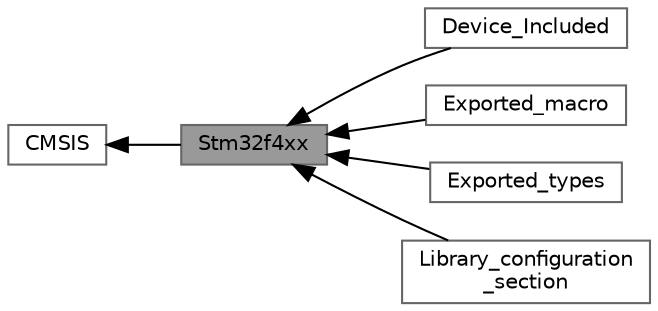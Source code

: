 digraph "Stm32f4xx"
{
 // LATEX_PDF_SIZE
  bgcolor="transparent";
  edge [fontname=Helvetica,fontsize=10,labelfontname=Helvetica,labelfontsize=10];
  node [fontname=Helvetica,fontsize=10,shape=box,height=0.2,width=0.4];
  rankdir=LR;
  Node2 [id="Node000002",label="CMSIS",height=0.2,width=0.4,color="grey40", fillcolor="white", style="filled",URL="$group__CMSIS.html",tooltip=" "];
  Node4 [id="Node000004",label="Device_Included",height=0.2,width=0.4,color="grey40", fillcolor="white", style="filled",URL="$group__Device__Included.html",tooltip=" "];
  Node6 [id="Node000006",label="Exported_macro",height=0.2,width=0.4,color="grey40", fillcolor="white", style="filled",URL="$group__Exported__macro.html",tooltip=" "];
  Node5 [id="Node000005",label="Exported_types",height=0.2,width=0.4,color="grey40", fillcolor="white", style="filled",URL="$group__Exported__types.html",tooltip=" "];
  Node3 [id="Node000003",label="Library_configuration\l_section",height=0.2,width=0.4,color="grey40", fillcolor="white", style="filled",URL="$group__Library__configuration__section.html",tooltip=" "];
  Node1 [id="Node000001",label="Stm32f4xx",height=0.2,width=0.4,color="gray40", fillcolor="grey60", style="filled", fontcolor="black",tooltip=" "];
  Node2->Node1 [shape=plaintext, dir="back", style="solid"];
  Node1->Node3 [shape=plaintext, dir="back", style="solid"];
  Node1->Node4 [shape=plaintext, dir="back", style="solid"];
  Node1->Node5 [shape=plaintext, dir="back", style="solid"];
  Node1->Node6 [shape=plaintext, dir="back", style="solid"];
}
